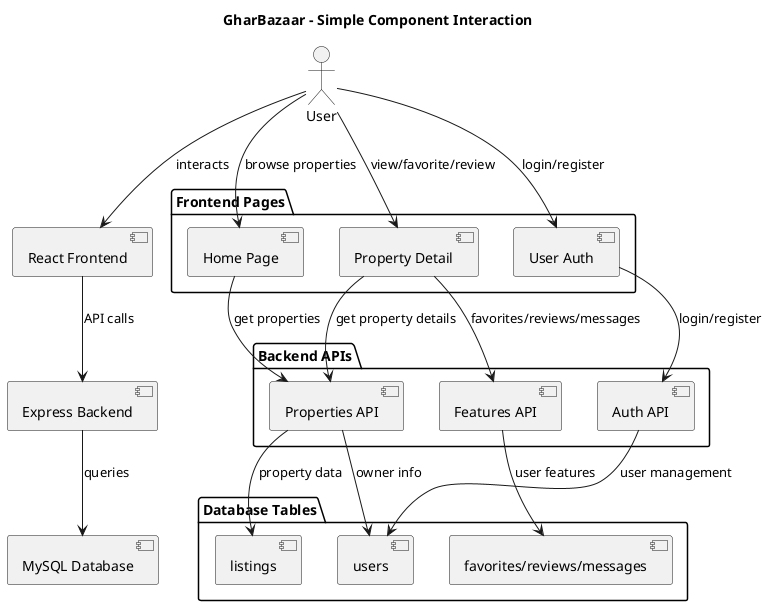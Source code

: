 @startuml
title GharBazaar - Simple Component Interaction

actor User

' Main Components
component [React Frontend] as Frontend
component [Express Backend] as Backend
database [MySQL Database] as Database

' Core Features
package "Frontend Pages" {
  [Home Page] as Home
  [Property Detail] as Detail
  [User Auth] as Auth
}

package "Backend APIs" {
  [Properties API] as PropAPI
  [Auth API] as AuthAPI
  [Features API] as FeatAPI
}

package "Database Tables" {
  [users]
  [listings]
  [favorites/reviews/messages]
}

' User Flow
User --> Frontend : interacts
Frontend --> Backend : API calls
Backend --> Database : queries

' Detailed Flow
User --> Home : browse properties
User --> Detail : view/favorite/review
User --> Auth : login/register

Home --> PropAPI : get properties
Detail --> PropAPI : get property details
Detail --> FeatAPI : favorites/reviews/messages
Auth --> AuthAPI : login/register

PropAPI --> [listings] : property data
PropAPI --> [users] : owner info
AuthAPI --> [users] : user management
FeatAPI --> [favorites/reviews/messages] : user features

@enduml
